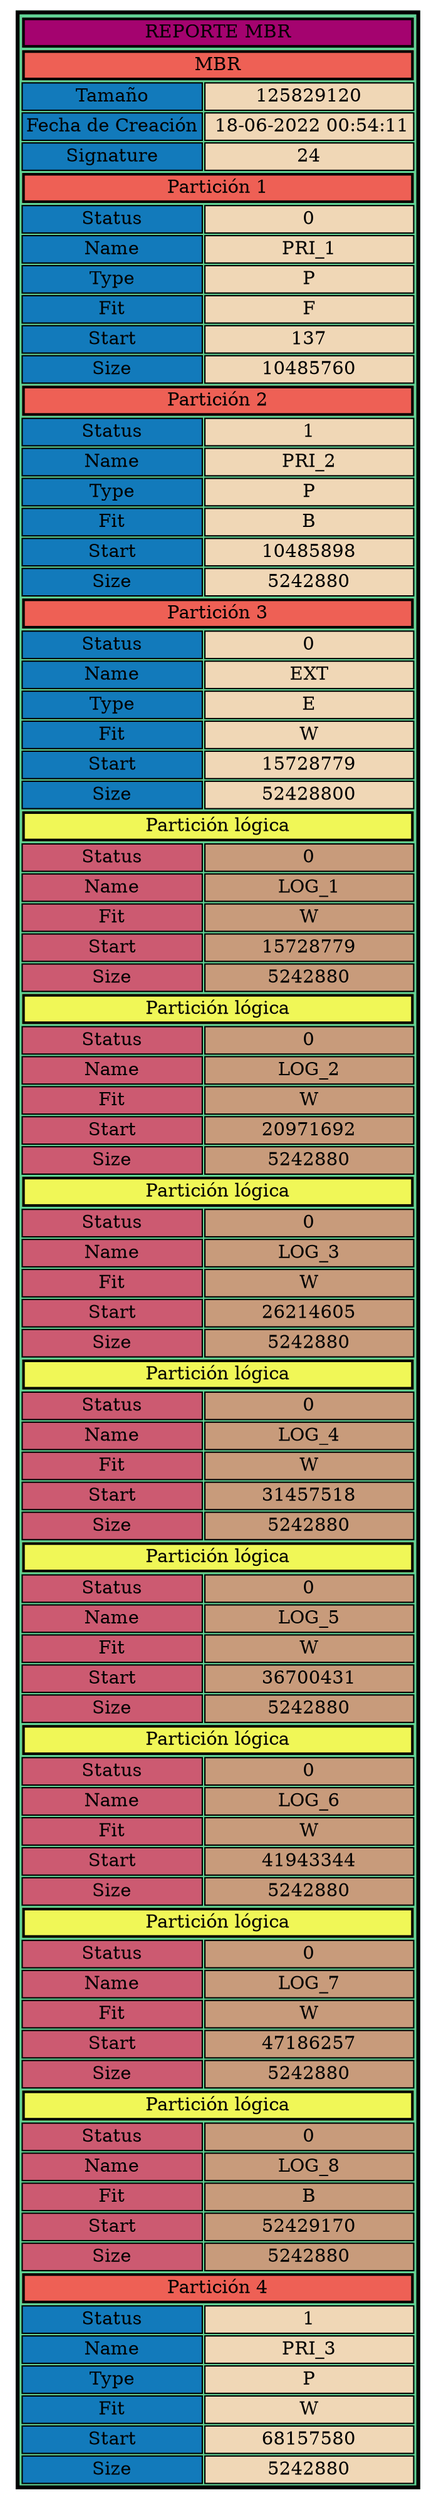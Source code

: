 digraph h {
label=<
    <TABLE border="3" bgcolor="#60D394" >
    
    <TR><TD border="2"  bgcolor="#A4036F" gradientangle="315" colspan="2" >REPORTE MBR</TD></TR>
    
    <TR><TD border="2"  bgcolor="#EE6055" gradientangle="315" colspan="2" >MBR</TD></TR>
    <TR>
    <TD border="1"  bgcolor="#127ABB"  gradientangle="315">Tamaño</TD>
    <TD border="1"  bgcolor="#F0D7B6"  gradientangle="315">125829120</TD>
    </TR>
    
    <TR>
    <TD border="1"  bgcolor="#127ABB"  gradientangle="315">Fecha de Creación</TD>
    <TD border="1"  bgcolor="#F0D7B6"  gradientangle="315"> 18-06-2022 00:54:11</TD>
    </TR>
    
    <TR>
    <TD border="1"  bgcolor="#127ABB"   gradientangle="315">Signature</TD>
    <TD border="1"  bgcolor="#F0D7B6"  gradientangle="315">24</TD>
    </TR>
<TR><TD border="2"  bgcolor="#EE6055" gradientangle="315" colspan="2" >Partición 1</TD></TR>
    
    <TR>
    <TD border="1"  bgcolor="#127ABB"  gradientangle="315">Status</TD>
    <TD border="1"  bgcolor="#F0D7B6"  gradientangle="315">0</TD>
    </TR>
    
    <TR>
    <TD border="1"  bgcolor="#127ABB"   gradientangle="315">Name</TD>
    <TD border="1"  bgcolor="#F0D7B6"  gradientangle="315">PRI_1</TD>
    </TR>
    
    <TR>
    <TD border="1"  bgcolor="#127ABB"  gradientangle="315">Type</TD>
    <TD border="1"  bgcolor="#F0D7B6"  gradientangle="315">P</TD>
    </TR>
    
    <TR>
    <TD border="1"  bgcolor="#127ABB"   gradientangle="315">Fit</TD>
    <TD border="1"  bgcolor="#F0D7B6"  gradientangle="315">F</TD>
    </TR>
    
    <TR>
    <TD border="1"  bgcolor="#127ABB"  gradientangle="315">Start</TD>
    <TD border="1"  bgcolor="#F0D7B6"  gradientangle="315">137</TD>
    </TR>
    
    <TR>
    <TD border="1"  bgcolor="#127ABB"  gradientangle="315">Size</TD>
    <TD border="1"  bgcolor="#F0D7B6"  gradientangle="315">10485760</TD>
    </TR>
<TR><TD border="2"  bgcolor="#EE6055" gradientangle="315" colspan="2" >Partición 2</TD></TR>
    
    <TR>
    <TD border="1"  bgcolor="#127ABB"  gradientangle="315">Status</TD>
    <TD border="1"  bgcolor="#F0D7B6"  gradientangle="315">1</TD>
    </TR>
    
    <TR>
    <TD border="1"  bgcolor="#127ABB"   gradientangle="315">Name</TD>
    <TD border="1"  bgcolor="#F0D7B6"  gradientangle="315">PRI_2</TD>
    </TR>
    
    <TR>
    <TD border="1"  bgcolor="#127ABB"  gradientangle="315">Type</TD>
    <TD border="1"  bgcolor="#F0D7B6"  gradientangle="315">P</TD>
    </TR>
    
    <TR>
    <TD border="1"  bgcolor="#127ABB"   gradientangle="315">Fit</TD>
    <TD border="1"  bgcolor="#F0D7B6"  gradientangle="315">B</TD>
    </TR>
    
    <TR>
    <TD border="1"  bgcolor="#127ABB"  gradientangle="315">Start</TD>
    <TD border="1"  bgcolor="#F0D7B6"  gradientangle="315">10485898</TD>
    </TR>
    
    <TR>
    <TD border="1"  bgcolor="#127ABB"  gradientangle="315">Size</TD>
    <TD border="1"  bgcolor="#F0D7B6"  gradientangle="315">5242880</TD>
    </TR>
<TR><TD border="2"  bgcolor="#EE6055" gradientangle="315" colspan="2" >Partición 3</TD></TR>
    
    <TR>
    <TD border="1"  bgcolor="#127ABB"  gradientangle="315">Status</TD>
    <TD border="1"  bgcolor="#F0D7B6"  gradientangle="315">0</TD>
    </TR>
    
    <TR>
    <TD border="1"  bgcolor="#127ABB"   gradientangle="315">Name</TD>
    <TD border="1"  bgcolor="#F0D7B6"  gradientangle="315">EXT</TD>
    </TR>
    
    <TR>
    <TD border="1"  bgcolor="#127ABB"  gradientangle="315">Type</TD>
    <TD border="1"  bgcolor="#F0D7B6"  gradientangle="315">E</TD>
    </TR>
    
    <TR>
    <TD border="1"  bgcolor="#127ABB"   gradientangle="315">Fit</TD>
    <TD border="1"  bgcolor="#F0D7B6"  gradientangle="315">W</TD>
    </TR>
    
    <TR>
    <TD border="1"  bgcolor="#127ABB"  gradientangle="315">Start</TD>
    <TD border="1"  bgcolor="#F0D7B6"  gradientangle="315">15728779</TD>
    </TR>
    
    <TR>
    <TD border="1"  bgcolor="#127ABB"  gradientangle="315">Size</TD>
    <TD border="1"  bgcolor="#F0D7B6"  gradientangle="315">52428800</TD>
    </TR>
 <TR><TD border="2"  bgcolor="#F0F757" gradientangle="315" colspan="2" >Partición lógica</TD></TR>
    
    <TR>
    <TD border="1"  bgcolor="#CC5A71"  gradientangle="315">Status</TD>
    <TD border="1"  bgcolor="#C89B7B"  gradientangle="315">0</TD>
    </TR>
    
    <TR>
    <TD border="1"  bgcolor="#CC5A71"   gradientangle="315">Name</TD>
    <TD border="1"  bgcolor="#C89B7B"  gradientangle="315">LOG_1</TD>
    </TR>
    
    <TR>
    <TD border="1"  bgcolor="#CC5A71"   gradientangle="315">Fit</TD>
    <TD border="1"  bgcolor="#C89B7B"  gradientangle="315">W</TD>
    </TR>
    
    <TR>
    <TD border="1"  bgcolor="#CC5A71"  gradientangle="315">Start</TD>
    <TD border="1"  bgcolor="#C89B7B"  gradientangle="315">15728779</TD>
    </TR>
    
    <TR>
    <TD border="1"  bgcolor="#CC5A71"  gradientangle="315">Size</TD>
    <TD border="1"  bgcolor="#C89B7B"  gradientangle="315">5242880</TD>
    </TR> <TR><TD border="2"  bgcolor="#F0F757" gradientangle="315" colspan="2" >Partición lógica</TD></TR>
    
    <TR>
    <TD border="1"  bgcolor="#CC5A71"  gradientangle="315">Status</TD>
    <TD border="1"  bgcolor="#C89B7B"  gradientangle="315">0</TD>
    </TR>
    
    <TR>
    <TD border="1"  bgcolor="#CC5A71"   gradientangle="315">Name</TD>
    <TD border="1"  bgcolor="#C89B7B"  gradientangle="315">LOG_2</TD>
    </TR>
    
    <TR>
    <TD border="1"  bgcolor="#CC5A71"   gradientangle="315">Fit</TD>
    <TD border="1"  bgcolor="#C89B7B"  gradientangle="315">W</TD>
    </TR>
    
    <TR>
    <TD border="1"  bgcolor="#CC5A71"  gradientangle="315">Start</TD>
    <TD border="1"  bgcolor="#C89B7B"  gradientangle="315">20971692</TD>
    </TR>
    
    <TR>
    <TD border="1"  bgcolor="#CC5A71"  gradientangle="315">Size</TD>
    <TD border="1"  bgcolor="#C89B7B"  gradientangle="315">5242880</TD>
    </TR> <TR><TD border="2"  bgcolor="#F0F757" gradientangle="315" colspan="2" >Partición lógica</TD></TR>
    
    <TR>
    <TD border="1"  bgcolor="#CC5A71"  gradientangle="315">Status</TD>
    <TD border="1"  bgcolor="#C89B7B"  gradientangle="315">0</TD>
    </TR>
    
    <TR>
    <TD border="1"  bgcolor="#CC5A71"   gradientangle="315">Name</TD>
    <TD border="1"  bgcolor="#C89B7B"  gradientangle="315">LOG_3</TD>
    </TR>
    
    <TR>
    <TD border="1"  bgcolor="#CC5A71"   gradientangle="315">Fit</TD>
    <TD border="1"  bgcolor="#C89B7B"  gradientangle="315">W</TD>
    </TR>
    
    <TR>
    <TD border="1"  bgcolor="#CC5A71"  gradientangle="315">Start</TD>
    <TD border="1"  bgcolor="#C89B7B"  gradientangle="315">26214605</TD>
    </TR>
    
    <TR>
    <TD border="1"  bgcolor="#CC5A71"  gradientangle="315">Size</TD>
    <TD border="1"  bgcolor="#C89B7B"  gradientangle="315">5242880</TD>
    </TR> <TR><TD border="2"  bgcolor="#F0F757" gradientangle="315" colspan="2" >Partición lógica</TD></TR>
    
    <TR>
    <TD border="1"  bgcolor="#CC5A71"  gradientangle="315">Status</TD>
    <TD border="1"  bgcolor="#C89B7B"  gradientangle="315">0</TD>
    </TR>
    
    <TR>
    <TD border="1"  bgcolor="#CC5A71"   gradientangle="315">Name</TD>
    <TD border="1"  bgcolor="#C89B7B"  gradientangle="315">LOG_4</TD>
    </TR>
    
    <TR>
    <TD border="1"  bgcolor="#CC5A71"   gradientangle="315">Fit</TD>
    <TD border="1"  bgcolor="#C89B7B"  gradientangle="315">W</TD>
    </TR>
    
    <TR>
    <TD border="1"  bgcolor="#CC5A71"  gradientangle="315">Start</TD>
    <TD border="1"  bgcolor="#C89B7B"  gradientangle="315">31457518</TD>
    </TR>
    
    <TR>
    <TD border="1"  bgcolor="#CC5A71"  gradientangle="315">Size</TD>
    <TD border="1"  bgcolor="#C89B7B"  gradientangle="315">5242880</TD>
    </TR> <TR><TD border="2"  bgcolor="#F0F757" gradientangle="315" colspan="2" >Partición lógica</TD></TR>
    
    <TR>
    <TD border="1"  bgcolor="#CC5A71"  gradientangle="315">Status</TD>
    <TD border="1"  bgcolor="#C89B7B"  gradientangle="315">0</TD>
    </TR>
    
    <TR>
    <TD border="1"  bgcolor="#CC5A71"   gradientangle="315">Name</TD>
    <TD border="1"  bgcolor="#C89B7B"  gradientangle="315">LOG_5</TD>
    </TR>
    
    <TR>
    <TD border="1"  bgcolor="#CC5A71"   gradientangle="315">Fit</TD>
    <TD border="1"  bgcolor="#C89B7B"  gradientangle="315">W</TD>
    </TR>
    
    <TR>
    <TD border="1"  bgcolor="#CC5A71"  gradientangle="315">Start</TD>
    <TD border="1"  bgcolor="#C89B7B"  gradientangle="315">36700431</TD>
    </TR>
    
    <TR>
    <TD border="1"  bgcolor="#CC5A71"  gradientangle="315">Size</TD>
    <TD border="1"  bgcolor="#C89B7B"  gradientangle="315">5242880</TD>
    </TR> <TR><TD border="2"  bgcolor="#F0F757" gradientangle="315" colspan="2" >Partición lógica</TD></TR>
    
    <TR>
    <TD border="1"  bgcolor="#CC5A71"  gradientangle="315">Status</TD>
    <TD border="1"  bgcolor="#C89B7B"  gradientangle="315">0</TD>
    </TR>
    
    <TR>
    <TD border="1"  bgcolor="#CC5A71"   gradientangle="315">Name</TD>
    <TD border="1"  bgcolor="#C89B7B"  gradientangle="315">LOG_6</TD>
    </TR>
    
    <TR>
    <TD border="1"  bgcolor="#CC5A71"   gradientangle="315">Fit</TD>
    <TD border="1"  bgcolor="#C89B7B"  gradientangle="315">W</TD>
    </TR>
    
    <TR>
    <TD border="1"  bgcolor="#CC5A71"  gradientangle="315">Start</TD>
    <TD border="1"  bgcolor="#C89B7B"  gradientangle="315">41943344</TD>
    </TR>
    
    <TR>
    <TD border="1"  bgcolor="#CC5A71"  gradientangle="315">Size</TD>
    <TD border="1"  bgcolor="#C89B7B"  gradientangle="315">5242880</TD>
    </TR> <TR><TD border="2"  bgcolor="#F0F757" gradientangle="315" colspan="2" >Partición lógica</TD></TR>
    
    <TR>
    <TD border="1"  bgcolor="#CC5A71"  gradientangle="315">Status</TD>
    <TD border="1"  bgcolor="#C89B7B"  gradientangle="315">0</TD>
    </TR>
    
    <TR>
    <TD border="1"  bgcolor="#CC5A71"   gradientangle="315">Name</TD>
    <TD border="1"  bgcolor="#C89B7B"  gradientangle="315">LOG_7</TD>
    </TR>
    
    <TR>
    <TD border="1"  bgcolor="#CC5A71"   gradientangle="315">Fit</TD>
    <TD border="1"  bgcolor="#C89B7B"  gradientangle="315">W</TD>
    </TR>
    
    <TR>
    <TD border="1"  bgcolor="#CC5A71"  gradientangle="315">Start</TD>
    <TD border="1"  bgcolor="#C89B7B"  gradientangle="315">47186257</TD>
    </TR>
    
    <TR>
    <TD border="1"  bgcolor="#CC5A71"  gradientangle="315">Size</TD>
    <TD border="1"  bgcolor="#C89B7B"  gradientangle="315">5242880</TD>
    </TR> <TR><TD border="2"  bgcolor="#F0F757" gradientangle="315" colspan="2" >Partición lógica</TD></TR>
    
    <TR>
    <TD border="1"  bgcolor="#CC5A71"  gradientangle="315">Status</TD>
    <TD border="1"  bgcolor="#C89B7B"  gradientangle="315">0</TD>
    </TR>
    
    <TR>
    <TD border="1"  bgcolor="#CC5A71"   gradientangle="315">Name</TD>
    <TD border="1"  bgcolor="#C89B7B"  gradientangle="315">LOG_8</TD>
    </TR>
    
    <TR>
    <TD border="1"  bgcolor="#CC5A71"   gradientangle="315">Fit</TD>
    <TD border="1"  bgcolor="#C89B7B"  gradientangle="315">B</TD>
    </TR>
    
    <TR>
    <TD border="1"  bgcolor="#CC5A71"  gradientangle="315">Start</TD>
    <TD border="1"  bgcolor="#C89B7B"  gradientangle="315">52429170</TD>
    </TR>
    
    <TR>
    <TD border="1"  bgcolor="#CC5A71"  gradientangle="315">Size</TD>
    <TD border="1"  bgcolor="#C89B7B"  gradientangle="315">5242880</TD>
    </TR><TR><TD border="2"  bgcolor="#EE6055" gradientangle="315" colspan="2" >Partición 4</TD></TR>
    
    <TR>
    <TD border="1"  bgcolor="#127ABB"  gradientangle="315">Status</TD>
    <TD border="1"  bgcolor="#F0D7B6"  gradientangle="315">1</TD>
    </TR>
    
    <TR>
    <TD border="1"  bgcolor="#127ABB"   gradientangle="315">Name</TD>
    <TD border="1"  bgcolor="#F0D7B6"  gradientangle="315">PRI_3</TD>
    </TR>
    
    <TR>
    <TD border="1"  bgcolor="#127ABB"  gradientangle="315">Type</TD>
    <TD border="1"  bgcolor="#F0D7B6"  gradientangle="315">P</TD>
    </TR>
    
    <TR>
    <TD border="1"  bgcolor="#127ABB"   gradientangle="315">Fit</TD>
    <TD border="1"  bgcolor="#F0D7B6"  gradientangle="315">W</TD>
    </TR>
    
    <TR>
    <TD border="1"  bgcolor="#127ABB"  gradientangle="315">Start</TD>
    <TD border="1"  bgcolor="#F0D7B6"  gradientangle="315">68157580</TD>
    </TR>
    
    <TR>
    <TD border="1"  bgcolor="#127ABB"  gradientangle="315">Size</TD>
    <TD border="1"  bgcolor="#F0D7B6"  gradientangle="315">5242880</TD>
    </TR>
</TABLE>>
    
    }